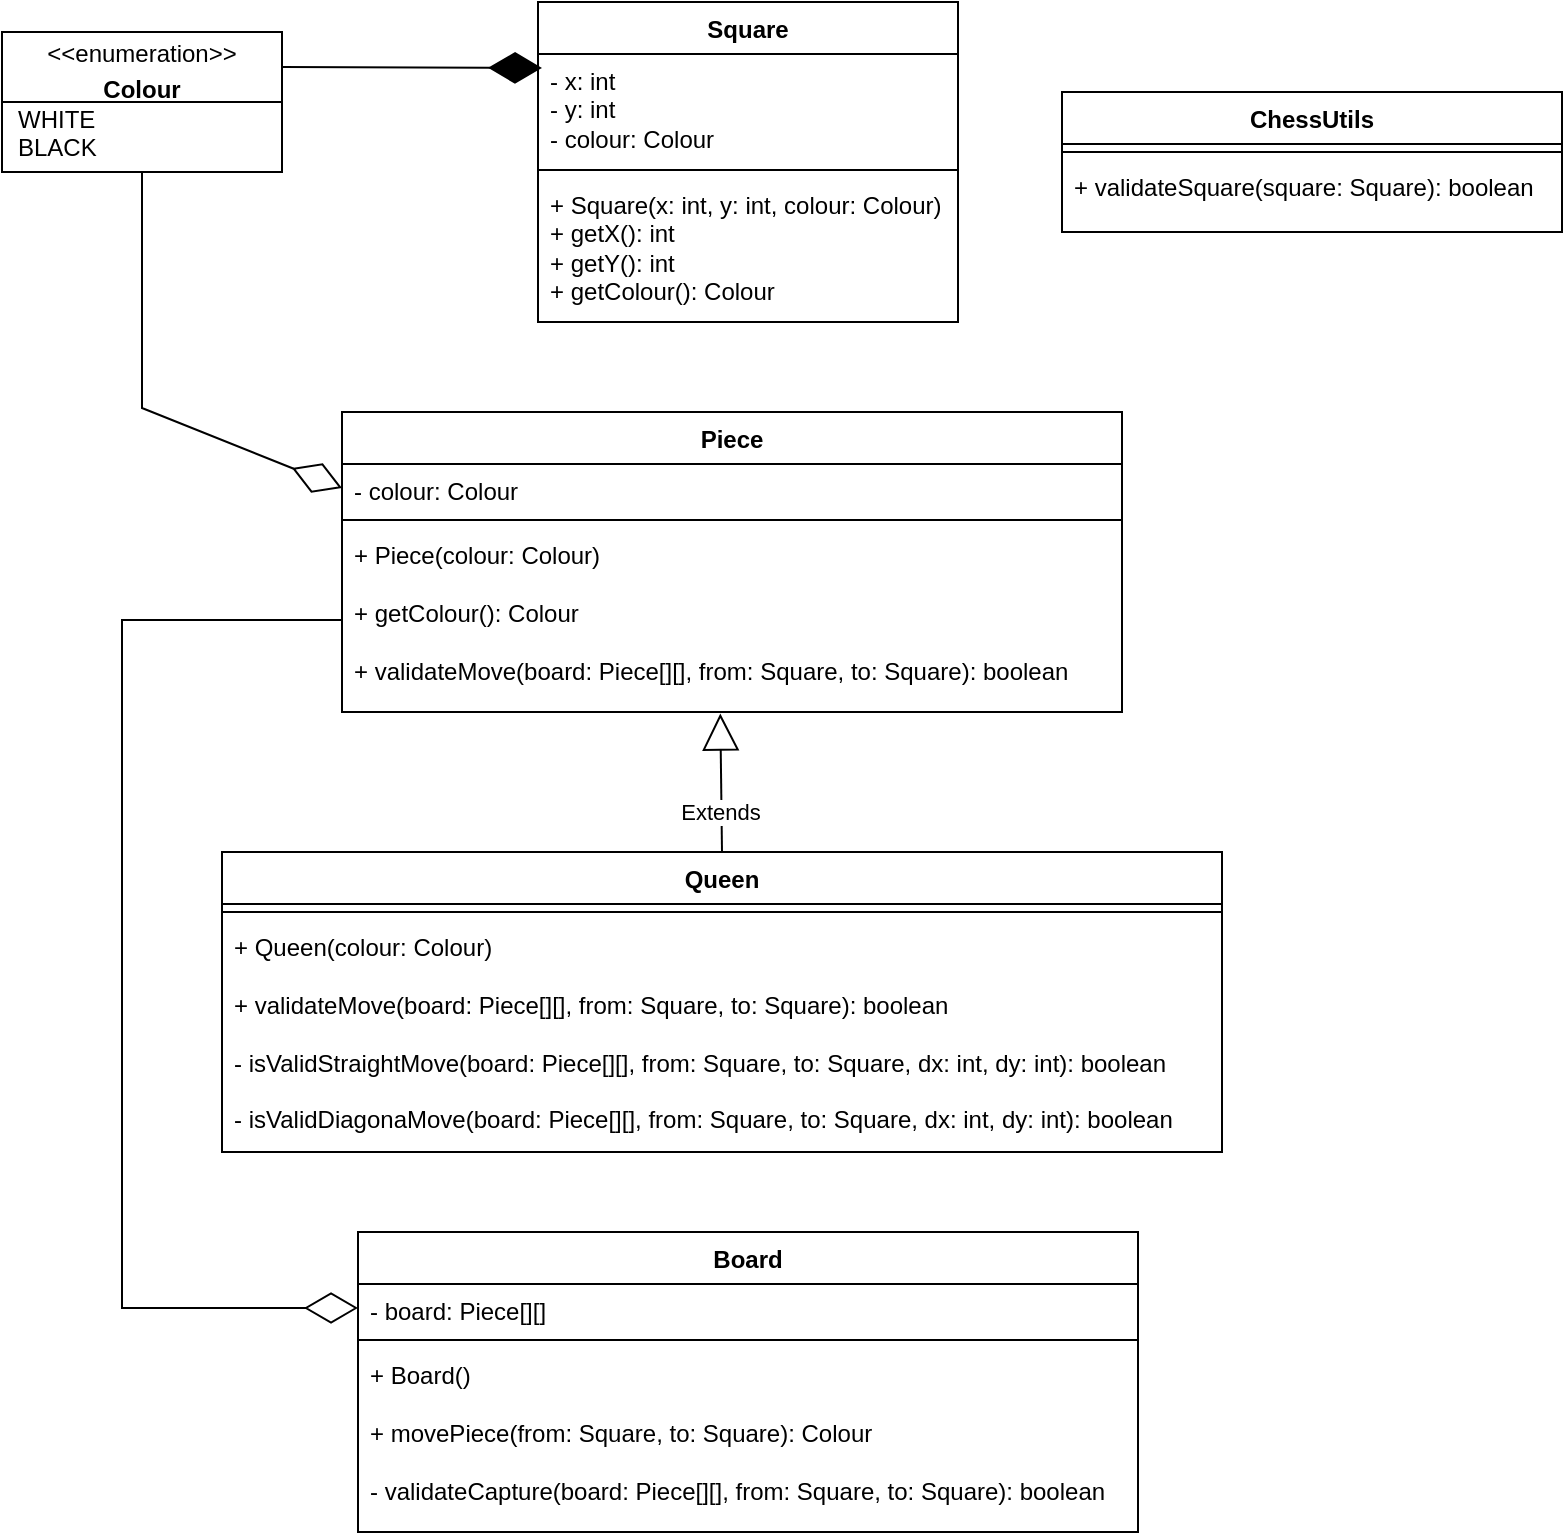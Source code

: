 <mxfile version="24.0.0" type="github">
  <diagram id="C5RBs43oDa-KdzZeNtuy" name="Page-1">
    <mxGraphModel dx="1581" dy="812" grid="1" gridSize="10" guides="1" tooltips="1" connect="1" arrows="1" fold="1" page="1" pageScale="1" pageWidth="827" pageHeight="1169" math="0" shadow="0">
      <root>
        <mxCell id="WIyWlLk6GJQsqaUBKTNV-0" />
        <mxCell id="WIyWlLk6GJQsqaUBKTNV-1" parent="WIyWlLk6GJQsqaUBKTNV-0" />
        <mxCell id="TXPaqa8bIgGZcqMVCtKA-0" value="Square" style="swimlane;fontStyle=1;align=center;verticalAlign=top;childLayout=stackLayout;horizontal=1;startSize=26;horizontalStack=0;resizeParent=1;resizeParentMax=0;resizeLast=0;collapsible=1;marginBottom=0;whiteSpace=wrap;html=1;" vertex="1" parent="WIyWlLk6GJQsqaUBKTNV-1">
          <mxGeometry x="308" y="135" width="210" height="160" as="geometry" />
        </mxCell>
        <mxCell id="TXPaqa8bIgGZcqMVCtKA-1" value="- x: int&lt;div&gt;- y: int&lt;br&gt;&lt;/div&gt;&lt;div&gt;- colour: Colour&lt;/div&gt;" style="text;strokeColor=none;fillColor=none;align=left;verticalAlign=top;spacingLeft=4;spacingRight=4;overflow=hidden;rotatable=0;points=[[0,0.5],[1,0.5]];portConstraint=eastwest;whiteSpace=wrap;html=1;" vertex="1" parent="TXPaqa8bIgGZcqMVCtKA-0">
          <mxGeometry y="26" width="210" height="54" as="geometry" />
        </mxCell>
        <mxCell id="TXPaqa8bIgGZcqMVCtKA-2" value="" style="line;strokeWidth=1;fillColor=none;align=left;verticalAlign=middle;spacingTop=-1;spacingLeft=3;spacingRight=3;rotatable=0;labelPosition=right;points=[];portConstraint=eastwest;strokeColor=inherit;" vertex="1" parent="TXPaqa8bIgGZcqMVCtKA-0">
          <mxGeometry y="80" width="210" height="8" as="geometry" />
        </mxCell>
        <mxCell id="TXPaqa8bIgGZcqMVCtKA-3" value="&lt;div&gt;&lt;span style=&quot;background-color: initial;&quot;&gt;+ Square(x: int, y: int, colour: Colour)&lt;/span&gt;&lt;/div&gt;&lt;div&gt;&lt;span style=&quot;background-color: initial;&quot;&gt;+ getX(): int&lt;/span&gt;&lt;br&gt;&lt;/div&gt;&lt;div&gt;+ getY(): int&lt;br&gt;&lt;/div&gt;&lt;div&gt;+ getColour(): Colour&lt;/div&gt;" style="text;strokeColor=none;fillColor=none;align=left;verticalAlign=top;spacingLeft=4;spacingRight=4;overflow=hidden;rotatable=0;points=[[0,0.5],[1,0.5]];portConstraint=eastwest;whiteSpace=wrap;html=1;" vertex="1" parent="TXPaqa8bIgGZcqMVCtKA-0">
          <mxGeometry y="88" width="210" height="72" as="geometry" />
        </mxCell>
        <mxCell id="TXPaqa8bIgGZcqMVCtKA-4" value="&lt;p style=&quot;margin:0px;margin-top:4px;text-align:center;&quot;&gt;&amp;lt;&amp;lt;enumeration&amp;gt;&amp;gt;&lt;/p&gt;&lt;p style=&quot;margin:0px;margin-top:4px;text-align:center;&quot;&gt;&lt;b&gt;Colour&lt;/b&gt;&lt;br&gt;&lt;/p&gt;&lt;p style=&quot;margin:0px;margin-left:8px;text-align:left;&quot;&gt;WHITE&lt;br&gt;BLACK&lt;/p&gt;" style="shape=rect;html=1;overflow=fill;whiteSpace=wrap;" vertex="1" parent="WIyWlLk6GJQsqaUBKTNV-1">
          <mxGeometry x="40" y="150" width="140" height="70" as="geometry" />
        </mxCell>
        <mxCell id="TXPaqa8bIgGZcqMVCtKA-5" value="" style="endArrow=none;html=1;rounded=0;exitX=0;exitY=0.5;exitDx=0;exitDy=0;entryX=1;entryY=0.5;entryDx=0;entryDy=0;" edge="1" parent="WIyWlLk6GJQsqaUBKTNV-1" source="TXPaqa8bIgGZcqMVCtKA-4" target="TXPaqa8bIgGZcqMVCtKA-4">
          <mxGeometry width="50" height="50" relative="1" as="geometry">
            <mxPoint x="550" y="180" as="sourcePoint" />
            <mxPoint x="600" y="130" as="targetPoint" />
            <Array as="points" />
          </mxGeometry>
        </mxCell>
        <mxCell id="TXPaqa8bIgGZcqMVCtKA-6" value="Piece" style="swimlane;fontStyle=1;align=center;verticalAlign=top;childLayout=stackLayout;horizontal=1;startSize=26;horizontalStack=0;resizeParent=1;resizeParentMax=0;resizeLast=0;collapsible=1;marginBottom=0;whiteSpace=wrap;html=1;" vertex="1" parent="WIyWlLk6GJQsqaUBKTNV-1">
          <mxGeometry x="210" y="340" width="390" height="150" as="geometry" />
        </mxCell>
        <mxCell id="TXPaqa8bIgGZcqMVCtKA-7" value="&lt;div&gt;&lt;span style=&quot;background-color: initial;&quot;&gt;- colour: Colour&lt;/span&gt;&lt;br&gt;&lt;/div&gt;" style="text;strokeColor=none;fillColor=none;align=left;verticalAlign=top;spacingLeft=4;spacingRight=4;overflow=hidden;rotatable=0;points=[[0,0.5],[1,0.5]];portConstraint=eastwest;whiteSpace=wrap;html=1;" vertex="1" parent="TXPaqa8bIgGZcqMVCtKA-6">
          <mxGeometry y="26" width="390" height="24" as="geometry" />
        </mxCell>
        <mxCell id="TXPaqa8bIgGZcqMVCtKA-8" value="" style="line;strokeWidth=1;fillColor=none;align=left;verticalAlign=middle;spacingTop=-1;spacingLeft=3;spacingRight=3;rotatable=0;labelPosition=right;points=[];portConstraint=eastwest;strokeColor=inherit;" vertex="1" parent="TXPaqa8bIgGZcqMVCtKA-6">
          <mxGeometry y="50" width="390" height="8" as="geometry" />
        </mxCell>
        <mxCell id="TXPaqa8bIgGZcqMVCtKA-9" value="&lt;div&gt;&lt;span style=&quot;background-color: initial;&quot;&gt;+ Piece(colour: Colour)&lt;br&gt;&lt;br&gt;&lt;/span&gt;&lt;/div&gt;&lt;div&gt;&lt;span style=&quot;background-color: initial;&quot;&gt;+ getColour(): Colour&lt;br&gt;&lt;br&gt;&lt;/span&gt;&lt;/div&gt;&lt;div&gt;&lt;span style=&quot;background-color: initial;&quot;&gt;+ validateMove(board: Piece[][], from: Square, to: Square): boolean&lt;/span&gt;&lt;/div&gt;&lt;div&gt;&lt;span style=&quot;background-color: initial;&quot;&gt;&lt;span style=&quot;white-space: pre;&quot;&gt;&#x9;&lt;/span&gt;&lt;/span&gt;&lt;br&gt;&lt;/div&gt;" style="text;strokeColor=none;fillColor=none;align=left;verticalAlign=top;spacingLeft=4;spacingRight=4;overflow=hidden;rotatable=0;points=[[0,0.5],[1,0.5]];portConstraint=eastwest;whiteSpace=wrap;html=1;" vertex="1" parent="TXPaqa8bIgGZcqMVCtKA-6">
          <mxGeometry y="58" width="390" height="92" as="geometry" />
        </mxCell>
        <mxCell id="TXPaqa8bIgGZcqMVCtKA-12" value="Queen" style="swimlane;fontStyle=1;align=center;verticalAlign=top;childLayout=stackLayout;horizontal=1;startSize=26;horizontalStack=0;resizeParent=1;resizeParentMax=0;resizeLast=0;collapsible=1;marginBottom=0;whiteSpace=wrap;html=1;" vertex="1" parent="WIyWlLk6GJQsqaUBKTNV-1">
          <mxGeometry x="150" y="560" width="500" height="150" as="geometry" />
        </mxCell>
        <mxCell id="TXPaqa8bIgGZcqMVCtKA-14" value="" style="line;strokeWidth=1;fillColor=none;align=left;verticalAlign=middle;spacingTop=-1;spacingLeft=3;spacingRight=3;rotatable=0;labelPosition=right;points=[];portConstraint=eastwest;strokeColor=inherit;" vertex="1" parent="TXPaqa8bIgGZcqMVCtKA-12">
          <mxGeometry y="26" width="500" height="8" as="geometry" />
        </mxCell>
        <mxCell id="TXPaqa8bIgGZcqMVCtKA-15" value="&lt;div&gt;&lt;span style=&quot;background-color: initial;&quot;&gt;+ Queen(colour: Colour)&lt;br&gt;&lt;/span&gt;&lt;/div&gt;&lt;div&gt;&lt;span style=&quot;background-color: initial;&quot;&gt;&lt;br&gt;&lt;/span&gt;&lt;/div&gt;&lt;div&gt;&lt;span style=&quot;background-color: initial;&quot;&gt;+ validateMove(board: Piece[][], from: Square, to: Square): boolean&lt;/span&gt;&lt;br&gt;&lt;/div&gt;&lt;div&gt;&lt;span style=&quot;background-color: initial;&quot;&gt;&lt;br&gt;&lt;/span&gt;&lt;/div&gt;&lt;div&gt;&lt;span style=&quot;background-color: initial;&quot;&gt;-&amp;nbsp;&lt;/span&gt;&lt;span style=&quot;background-color: initial;&quot;&gt;isValidStraightMove(&lt;/span&gt;&lt;span style=&quot;background-color: initial;&quot;&gt;board: Piece[][], from: Square, to: Square, dx: int, dy: int&lt;/span&gt;&lt;span style=&quot;background-color: initial;&quot;&gt;)&lt;/span&gt;&lt;span style=&quot;background-color: initial;&quot;&gt;: boolean&lt;/span&gt;&lt;/div&gt;&lt;div&gt;&lt;br&gt;&lt;/div&gt;&lt;div&gt;&lt;span style=&quot;background-color: initial;&quot;&gt;-&amp;nbsp;&lt;/span&gt;&lt;span style=&quot;background-color: initial;&quot;&gt;isValidDiagonaMove(&lt;/span&gt;&lt;span style=&quot;background-color: initial;&quot;&gt;board: Piece[][], from: Square, to: Square, dx: int, dy: int&lt;/span&gt;&lt;span style=&quot;background-color: initial;&quot;&gt;)&lt;/span&gt;&lt;span style=&quot;background-color: initial;&quot;&gt;: boolean&lt;/span&gt;&lt;br&gt;&lt;/div&gt;" style="text;strokeColor=none;fillColor=none;align=left;verticalAlign=top;spacingLeft=4;spacingRight=4;overflow=hidden;rotatable=0;points=[[0,0.5],[1,0.5]];portConstraint=eastwest;whiteSpace=wrap;html=1;" vertex="1" parent="TXPaqa8bIgGZcqMVCtKA-12">
          <mxGeometry y="34" width="500" height="116" as="geometry" />
        </mxCell>
        <mxCell id="TXPaqa8bIgGZcqMVCtKA-19" value="Board" style="swimlane;fontStyle=1;align=center;verticalAlign=top;childLayout=stackLayout;horizontal=1;startSize=26;horizontalStack=0;resizeParent=1;resizeParentMax=0;resizeLast=0;collapsible=1;marginBottom=0;whiteSpace=wrap;html=1;" vertex="1" parent="WIyWlLk6GJQsqaUBKTNV-1">
          <mxGeometry x="218" y="750" width="390" height="150" as="geometry" />
        </mxCell>
        <mxCell id="TXPaqa8bIgGZcqMVCtKA-20" value="&lt;div&gt;&lt;span style=&quot;background-color: initial;&quot;&gt;- board: Piece[][]&lt;/span&gt;&lt;br&gt;&lt;/div&gt;" style="text;strokeColor=none;fillColor=none;align=left;verticalAlign=top;spacingLeft=4;spacingRight=4;overflow=hidden;rotatable=0;points=[[0,0.5],[1,0.5]];portConstraint=eastwest;whiteSpace=wrap;html=1;" vertex="1" parent="TXPaqa8bIgGZcqMVCtKA-19">
          <mxGeometry y="26" width="390" height="24" as="geometry" />
        </mxCell>
        <mxCell id="TXPaqa8bIgGZcqMVCtKA-21" value="" style="line;strokeWidth=1;fillColor=none;align=left;verticalAlign=middle;spacingTop=-1;spacingLeft=3;spacingRight=3;rotatable=0;labelPosition=right;points=[];portConstraint=eastwest;strokeColor=inherit;" vertex="1" parent="TXPaqa8bIgGZcqMVCtKA-19">
          <mxGeometry y="50" width="390" height="8" as="geometry" />
        </mxCell>
        <mxCell id="TXPaqa8bIgGZcqMVCtKA-22" value="&lt;div&gt;&lt;span style=&quot;background-color: initial;&quot;&gt;+ Board()&lt;br&gt;&lt;br&gt;&lt;/span&gt;&lt;/div&gt;&lt;div&gt;&lt;span style=&quot;background-color: initial;&quot;&gt;+ movePiece(from: Square, to: Square): Colour&lt;br&gt;&lt;br&gt;&lt;/span&gt;&lt;/div&gt;&lt;div&gt;&lt;span style=&quot;background-color: initial;&quot;&gt;- validateCapture(board: Piece[][], from: Square, to: Square): boolean&lt;span style=&quot;white-space: pre;&quot;&gt;&#x9;&lt;/span&gt;&lt;/span&gt;&lt;br&gt;&lt;/div&gt;" style="text;strokeColor=none;fillColor=none;align=left;verticalAlign=top;spacingLeft=4;spacingRight=4;overflow=hidden;rotatable=0;points=[[0,0.5],[1,0.5]];portConstraint=eastwest;whiteSpace=wrap;html=1;" vertex="1" parent="TXPaqa8bIgGZcqMVCtKA-19">
          <mxGeometry y="58" width="390" height="92" as="geometry" />
        </mxCell>
        <mxCell id="TXPaqa8bIgGZcqMVCtKA-23" value="ChessUtils" style="swimlane;fontStyle=1;align=center;verticalAlign=top;childLayout=stackLayout;horizontal=1;startSize=26;horizontalStack=0;resizeParent=1;resizeParentMax=0;resizeLast=0;collapsible=1;marginBottom=0;whiteSpace=wrap;html=1;" vertex="1" parent="WIyWlLk6GJQsqaUBKTNV-1">
          <mxGeometry x="570" y="180" width="250" height="70" as="geometry" />
        </mxCell>
        <mxCell id="TXPaqa8bIgGZcqMVCtKA-25" value="" style="line;strokeWidth=1;fillColor=none;align=left;verticalAlign=middle;spacingTop=-1;spacingLeft=3;spacingRight=3;rotatable=0;labelPosition=right;points=[];portConstraint=eastwest;strokeColor=inherit;" vertex="1" parent="TXPaqa8bIgGZcqMVCtKA-23">
          <mxGeometry y="26" width="250" height="8" as="geometry" />
        </mxCell>
        <mxCell id="TXPaqa8bIgGZcqMVCtKA-26" value="&lt;div&gt;&lt;span style=&quot;background-color: initial;&quot;&gt;+ validateSquare(square: Square): boolean&lt;/span&gt;&lt;/div&gt;&lt;div&gt;&lt;span style=&quot;background-color: initial;&quot;&gt;&lt;br&gt;&lt;/span&gt;&lt;/div&gt;" style="text;strokeColor=none;fillColor=none;align=left;verticalAlign=top;spacingLeft=4;spacingRight=4;overflow=hidden;rotatable=0;points=[[0,0.5],[1,0.5]];portConstraint=eastwest;whiteSpace=wrap;html=1;" vertex="1" parent="TXPaqa8bIgGZcqMVCtKA-23">
          <mxGeometry y="34" width="250" height="36" as="geometry" />
        </mxCell>
        <mxCell id="TXPaqa8bIgGZcqMVCtKA-28" value="" style="endArrow=diamondThin;endFill=1;endSize=24;html=1;rounded=0;exitX=1;exitY=0.25;exitDx=0;exitDy=0;" edge="1" parent="WIyWlLk6GJQsqaUBKTNV-1" source="TXPaqa8bIgGZcqMVCtKA-4">
          <mxGeometry width="160" relative="1" as="geometry">
            <mxPoint x="220" y="100" as="sourcePoint" />
            <mxPoint x="310" y="168" as="targetPoint" />
            <Array as="points" />
          </mxGeometry>
        </mxCell>
        <mxCell id="TXPaqa8bIgGZcqMVCtKA-29" value="" style="endArrow=diamondThin;endFill=0;endSize=24;html=1;rounded=0;exitX=0.5;exitY=1;exitDx=0;exitDy=0;entryX=0;entryY=0.5;entryDx=0;entryDy=0;" edge="1" parent="WIyWlLk6GJQsqaUBKTNV-1" source="TXPaqa8bIgGZcqMVCtKA-4" target="TXPaqa8bIgGZcqMVCtKA-7">
          <mxGeometry width="160" relative="1" as="geometry">
            <mxPoint x="90" y="280" as="sourcePoint" />
            <mxPoint x="230" y="310" as="targetPoint" />
            <Array as="points">
              <mxPoint x="110" y="338" />
            </Array>
          </mxGeometry>
        </mxCell>
        <mxCell id="TXPaqa8bIgGZcqMVCtKA-30" value="Extends" style="endArrow=block;endSize=16;endFill=0;html=1;rounded=0;entryX=0.485;entryY=1.008;entryDx=0;entryDy=0;entryPerimeter=0;" edge="1" parent="WIyWlLk6GJQsqaUBKTNV-1" target="TXPaqa8bIgGZcqMVCtKA-9">
          <mxGeometry x="-0.422" y="1" width="160" relative="1" as="geometry">
            <mxPoint x="400" y="560" as="sourcePoint" />
            <mxPoint x="560" y="490" as="targetPoint" />
            <mxPoint as="offset" />
          </mxGeometry>
        </mxCell>
        <mxCell id="TXPaqa8bIgGZcqMVCtKA-31" value="" style="endArrow=diamondThin;endFill=0;endSize=24;html=1;rounded=0;entryX=0;entryY=0.5;entryDx=0;entryDy=0;exitX=0;exitY=0.5;exitDx=0;exitDy=0;" edge="1" parent="WIyWlLk6GJQsqaUBKTNV-1" source="TXPaqa8bIgGZcqMVCtKA-9" target="TXPaqa8bIgGZcqMVCtKA-20">
          <mxGeometry width="160" relative="1" as="geometry">
            <mxPoint x="140" y="470" as="sourcePoint" />
            <mxPoint x="170" y="510" as="targetPoint" />
            <Array as="points">
              <mxPoint x="100" y="444" />
              <mxPoint x="100" y="610" />
              <mxPoint x="100" y="788" />
            </Array>
          </mxGeometry>
        </mxCell>
      </root>
    </mxGraphModel>
  </diagram>
</mxfile>
